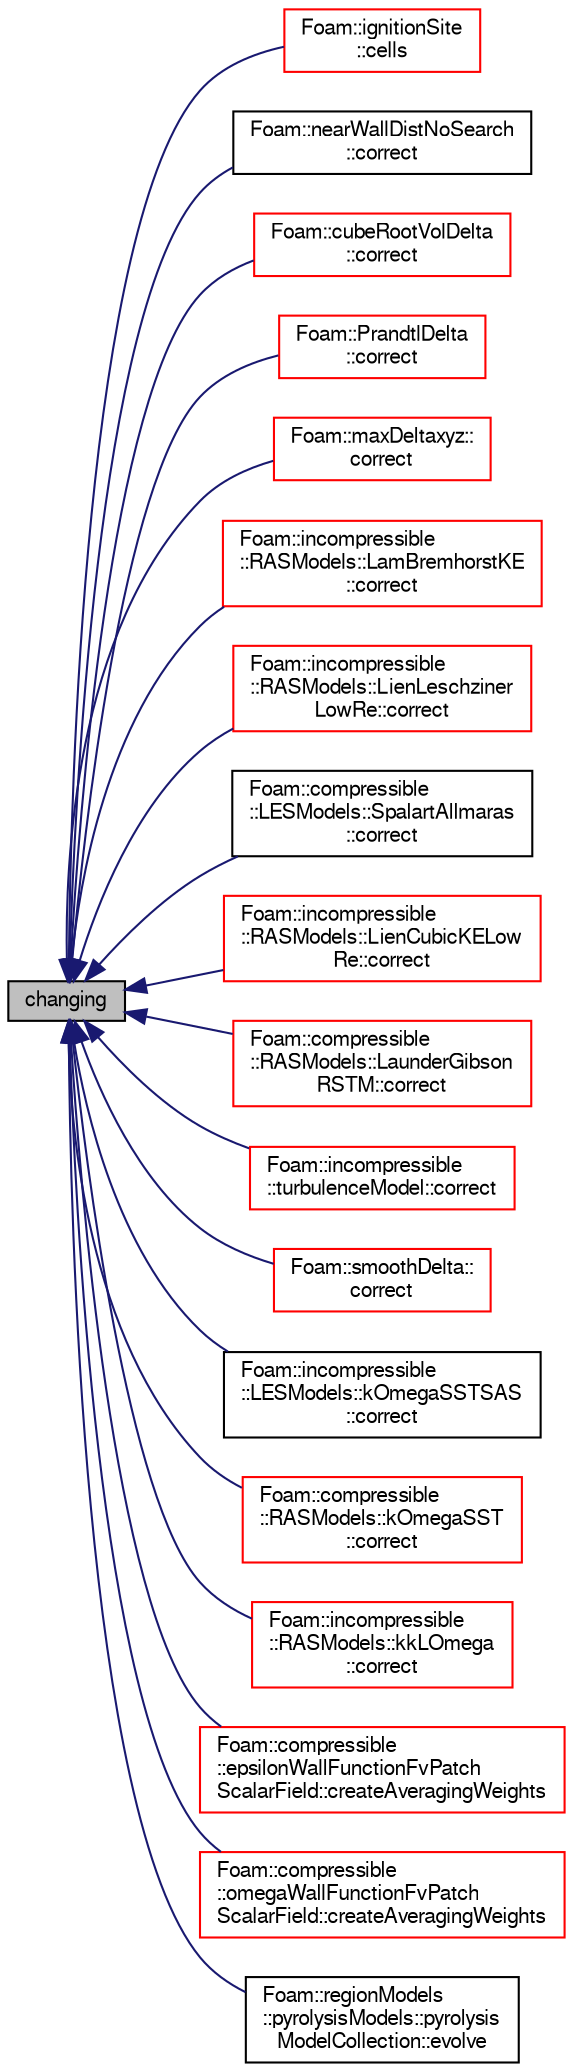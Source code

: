 digraph "changing"
{
  bgcolor="transparent";
  edge [fontname="FreeSans",fontsize="10",labelfontname="FreeSans",labelfontsize="10"];
  node [fontname="FreeSans",fontsize="10",shape=record];
  rankdir="LR";
  Node16752 [label="changing",height=0.2,width=0.4,color="black", fillcolor="grey75", style="filled", fontcolor="black"];
  Node16752 -> Node16753 [dir="back",color="midnightblue",fontsize="10",style="solid",fontname="FreeSans"];
  Node16753 [label="Foam::ignitionSite\l::cells",height=0.2,width=0.4,color="red",URL="$a21838.html#a09695970e362122a177f27029f45abbe",tooltip="Return the ignition cells updated if the mesh moved. "];
  Node16752 -> Node16755 [dir="back",color="midnightblue",fontsize="10",style="solid",fontname="FreeSans"];
  Node16755 [label="Foam::nearWallDistNoSearch\l::correct",height=0.2,width=0.4,color="black",URL="$a22886.html#a3ae44b28050c3aa494c1d8e18cf618c1",tooltip="Correct for mesh geom/topo changes. "];
  Node16752 -> Node16756 [dir="back",color="midnightblue",fontsize="10",style="solid",fontname="FreeSans"];
  Node16756 [label="Foam::cubeRootVolDelta\l::correct",height=0.2,width=0.4,color="red",URL="$a31106.html#a3ae44b28050c3aa494c1d8e18cf618c1"];
  Node16752 -> Node16758 [dir="back",color="midnightblue",fontsize="10",style="solid",fontname="FreeSans"];
  Node16758 [label="Foam::PrandtlDelta\l::correct",height=0.2,width=0.4,color="red",URL="$a31118.html#a3ae44b28050c3aa494c1d8e18cf618c1"];
  Node16752 -> Node16760 [dir="back",color="midnightblue",fontsize="10",style="solid",fontname="FreeSans"];
  Node16760 [label="Foam::maxDeltaxyz::\lcorrect",height=0.2,width=0.4,color="red",URL="$a31114.html#a3ae44b28050c3aa494c1d8e18cf618c1"];
  Node16752 -> Node16762 [dir="back",color="midnightblue",fontsize="10",style="solid",fontname="FreeSans"];
  Node16762 [label="Foam::incompressible\l::RASModels::LamBremhorstKE\l::correct",height=0.2,width=0.4,color="red",URL="$a31034.html#a3ae44b28050c3aa494c1d8e18cf618c1",tooltip="Solve the turbulence equations and correct the turbulence viscosity. "];
  Node16752 -> Node16764 [dir="back",color="midnightblue",fontsize="10",style="solid",fontname="FreeSans"];
  Node16764 [label="Foam::incompressible\l::RASModels::LienLeschziner\lLowRe::correct",height=0.2,width=0.4,color="red",URL="$a31058.html#a3ae44b28050c3aa494c1d8e18cf618c1",tooltip="Solve the turbulence equations and correct the turbulence viscosity. "];
  Node16752 -> Node16766 [dir="back",color="midnightblue",fontsize="10",style="solid",fontname="FreeSans"];
  Node16766 [label="Foam::compressible\l::LESModels::SpalartAllmaras\l::correct",height=0.2,width=0.4,color="black",URL="$a30650.html#a4f67b3ab06ec329ec02fa14d5f15d8f2",tooltip="Correct nuTilda and related properties. "];
  Node16752 -> Node16767 [dir="back",color="midnightblue",fontsize="10",style="solid",fontname="FreeSans"];
  Node16767 [label="Foam::incompressible\l::RASModels::LienCubicKELow\lRe::correct",height=0.2,width=0.4,color="red",URL="$a31054.html#a3ae44b28050c3aa494c1d8e18cf618c1",tooltip="Solve the turbulence equations and correct the turbulence viscosity. "];
  Node16752 -> Node16769 [dir="back",color="midnightblue",fontsize="10",style="solid",fontname="FreeSans"];
  Node16769 [label="Foam::compressible\l::RASModels::LaunderGibson\lRSTM::correct",height=0.2,width=0.4,color="red",URL="$a30746.html#a3ae44b28050c3aa494c1d8e18cf618c1",tooltip="Solve the turbulence equations and correct the turbulence viscosity. "];
  Node16752 -> Node16771 [dir="back",color="midnightblue",fontsize="10",style="solid",fontname="FreeSans"];
  Node16771 [label="Foam::incompressible\l::turbulenceModel::correct",height=0.2,width=0.4,color="red",URL="$a31102.html#aa4d8a8ca44f2b13f84ba64733f6e0252",tooltip="Solve the turbulence equations and correct the turbulence viscosity. "];
  Node16752 -> Node17019 [dir="back",color="midnightblue",fontsize="10",style="solid",fontname="FreeSans"];
  Node17019 [label="Foam::smoothDelta::\lcorrect",height=0.2,width=0.4,color="red",URL="$a31122.html#a3ae44b28050c3aa494c1d8e18cf618c1"];
  Node16752 -> Node16894 [dir="back",color="midnightblue",fontsize="10",style="solid",fontname="FreeSans"];
  Node16894 [label="Foam::incompressible\l::LESModels::kOmegaSSTSAS\l::correct",height=0.2,width=0.4,color="black",URL="$a30866.html#a4f67b3ab06ec329ec02fa14d5f15d8f2",tooltip="Solve the turbulence equations (k-w) and correct the turbulence. "];
  Node16752 -> Node17021 [dir="back",color="midnightblue",fontsize="10",style="solid",fontname="FreeSans"];
  Node17021 [label="Foam::compressible\l::RASModels::kOmegaSST\l::correct",height=0.2,width=0.4,color="red",URL="$a30738.html#a3ae44b28050c3aa494c1d8e18cf618c1",tooltip="Solve the turbulence equations and correct the turbulence viscosity. "];
  Node16752 -> Node16852 [dir="back",color="midnightblue",fontsize="10",style="solid",fontname="FreeSans"];
  Node16852 [label="Foam::incompressible\l::RASModels::kkLOmega\l::correct",height=0.2,width=0.4,color="red",URL="$a31022.html#a3ae44b28050c3aa494c1d8e18cf618c1",tooltip="Solve the turbulence equations and correct the turbulence viscosity. "];
  Node16752 -> Node17023 [dir="back",color="midnightblue",fontsize="10",style="solid",fontname="FreeSans"];
  Node17023 [label="Foam::compressible\l::epsilonWallFunctionFvPatch\lScalarField::createAveragingWeights",height=0.2,width=0.4,color="red",URL="$a30682.html#a7e3f26a2eb2d1d475fca3c80c5fa26f0",tooltip="Create the averaging weights for cells which are bounded by. "];
  Node16752 -> Node17026 [dir="back",color="midnightblue",fontsize="10",style="solid",fontname="FreeSans"];
  Node17026 [label="Foam::compressible\l::omegaWallFunctionFvPatch\lScalarField::createAveragingWeights",height=0.2,width=0.4,color="red",URL="$a30726.html#a7e3f26a2eb2d1d475fca3c80c5fa26f0",tooltip="Create the averaging weights for cells which are bounded by. "];
  Node16752 -> Node17029 [dir="back",color="midnightblue",fontsize="10",style="solid",fontname="FreeSans"];
  Node17029 [label="Foam::regionModels\l::pyrolysisModels::pyrolysis\lModelCollection::evolve",height=0.2,width=0.4,color="black",URL="$a28974.html#a9e3bb886209d951167cd385c1ffe0b00",tooltip="Evolve regions. "];
}
